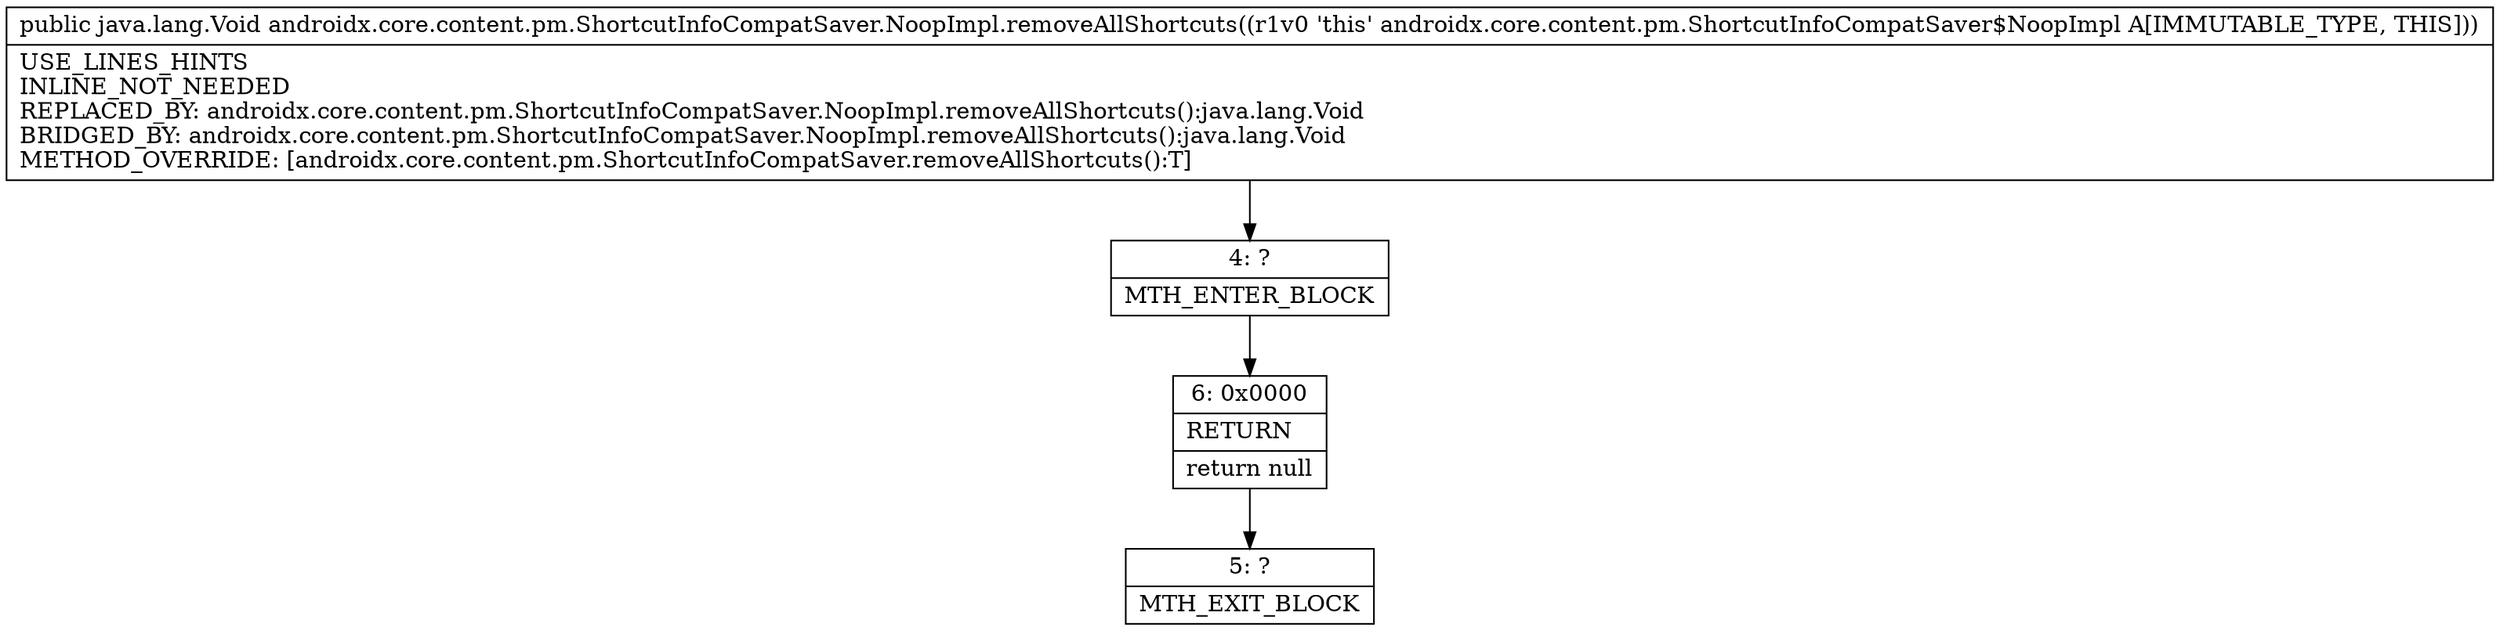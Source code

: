 digraph "CFG forandroidx.core.content.pm.ShortcutInfoCompatSaver.NoopImpl.removeAllShortcuts()Ljava\/lang\/Void;" {
Node_4 [shape=record,label="{4\:\ ?|MTH_ENTER_BLOCK\l}"];
Node_6 [shape=record,label="{6\:\ 0x0000|RETURN\l|return null\l}"];
Node_5 [shape=record,label="{5\:\ ?|MTH_EXIT_BLOCK\l}"];
MethodNode[shape=record,label="{public java.lang.Void androidx.core.content.pm.ShortcutInfoCompatSaver.NoopImpl.removeAllShortcuts((r1v0 'this' androidx.core.content.pm.ShortcutInfoCompatSaver$NoopImpl A[IMMUTABLE_TYPE, THIS]))  | USE_LINES_HINTS\lINLINE_NOT_NEEDED\lREPLACED_BY: androidx.core.content.pm.ShortcutInfoCompatSaver.NoopImpl.removeAllShortcuts():java.lang.Void\lBRIDGED_BY: androidx.core.content.pm.ShortcutInfoCompatSaver.NoopImpl.removeAllShortcuts():java.lang.Void\lMETHOD_OVERRIDE: [androidx.core.content.pm.ShortcutInfoCompatSaver.removeAllShortcuts():T]\l}"];
MethodNode -> Node_4;Node_4 -> Node_6;
Node_6 -> Node_5;
}


